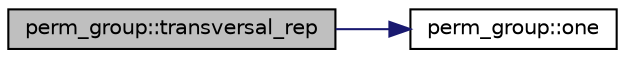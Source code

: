 digraph "perm_group::transversal_rep"
{
  edge [fontname="Helvetica",fontsize="10",labelfontname="Helvetica",labelfontsize="10"];
  node [fontname="Helvetica",fontsize="10",shape=record];
  rankdir="LR";
  Node887 [label="perm_group::transversal_rep",height=0.2,width=0.4,color="black", fillcolor="grey75", style="filled", fontcolor="black"];
  Node887 -> Node888 [color="midnightblue",fontsize="10",style="solid",fontname="Helvetica"];
  Node888 [label="perm_group::one",height=0.2,width=0.4,color="black", fillcolor="white", style="filled",URL="$df/d0a/classperm__group.html#ab959c8e4c528c27dfc8d4ac1919681ee"];
}
